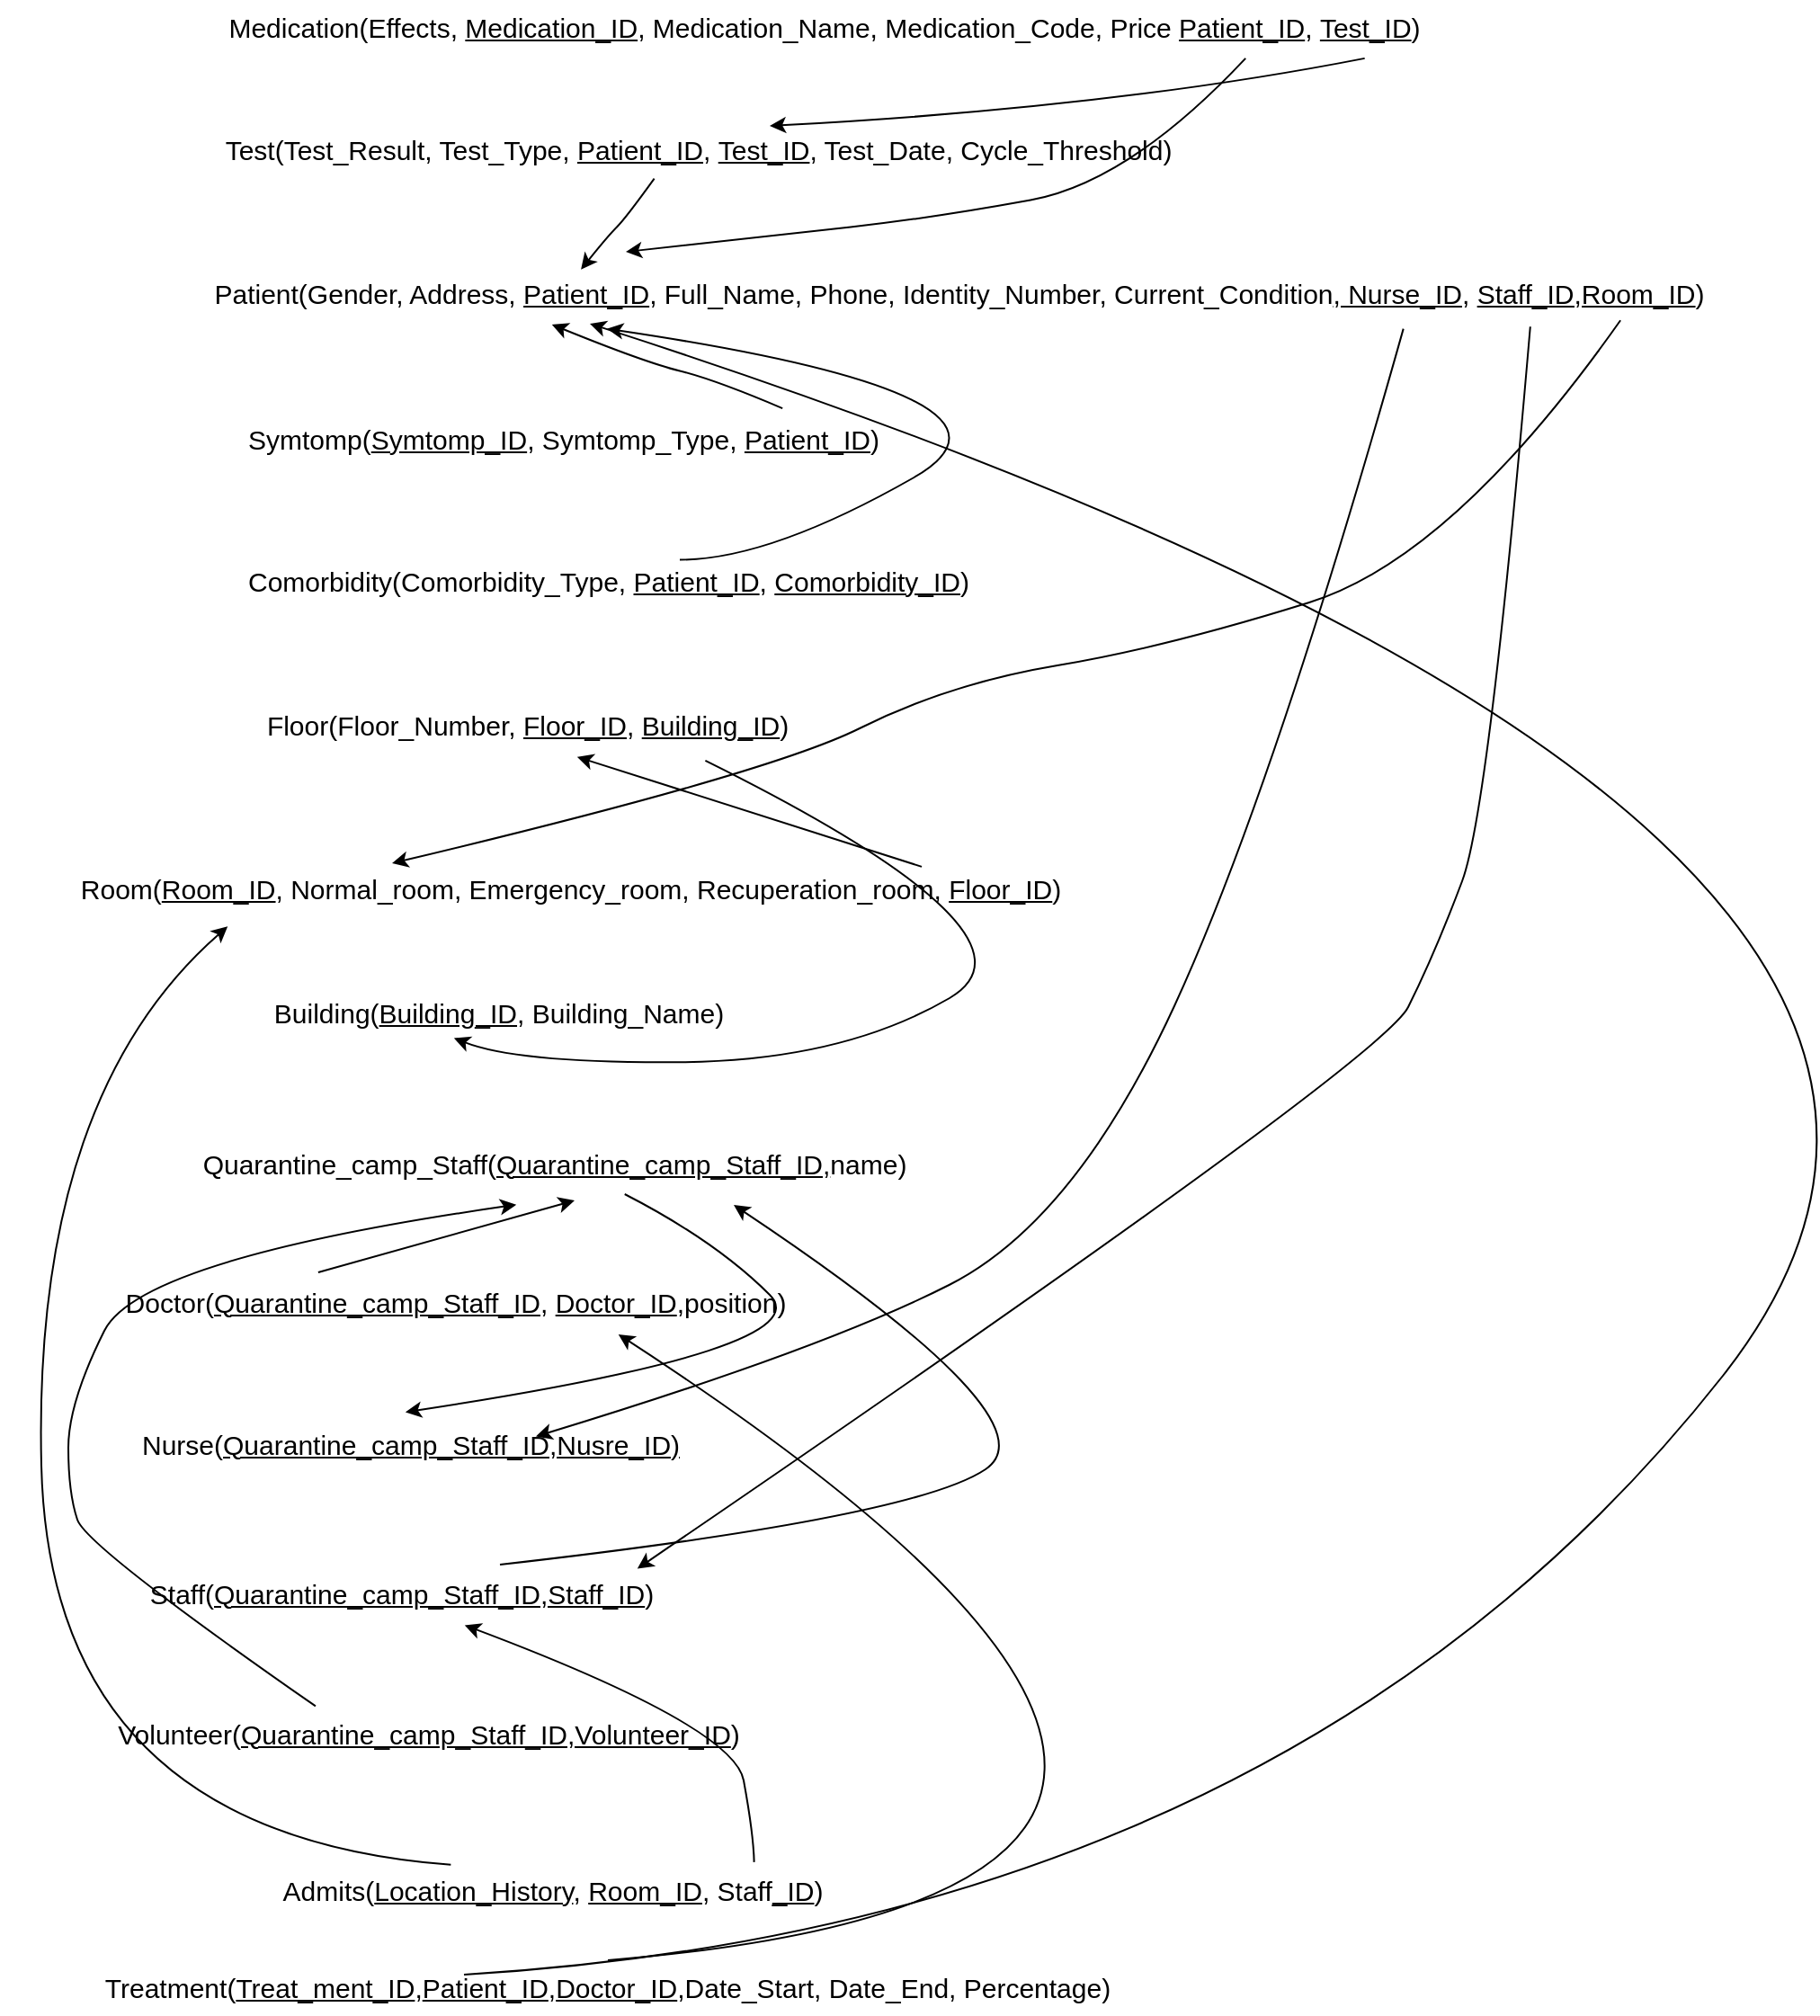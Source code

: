 <mxfile version="21.7.5" type="device">
  <diagram name="Page-1" id="PM_k9yPZKVppZU3X7NkI">
    <mxGraphModel dx="4818" dy="3038" grid="1" gridSize="10" guides="1" tooltips="1" connect="1" arrows="1" fold="1" page="1" pageScale="1" pageWidth="850" pageHeight="1100" math="0" shadow="0">
      <root>
        <mxCell id="0" />
        <mxCell id="1" parent="0" />
        <mxCell id="HAoX9ToE-SmpwodK3Chu-74" value="Patient(Gender, Address, &lt;u style=&quot;font-size: 15px;&quot;&gt;Patient_ID&lt;/u&gt;, Full_Name, Phone, Identity_Number, Current_Condition&lt;u style=&quot;font-size: 15px;&quot;&gt;, Nurse_ID&lt;/u&gt;, &lt;u style=&quot;font-size: 15px;&quot;&gt;Staff_ID,Room_ID&lt;/u&gt;)" style="text;html=1;align=center;verticalAlign=middle;resizable=0;points=[];autosize=1;strokeColor=none;fillColor=none;fontSize=15;" parent="1" vertex="1">
          <mxGeometry x="-2900" y="-1361.75" width="850" height="30" as="geometry" />
        </mxCell>
        <mxCell id="HAoX9ToE-SmpwodK3Chu-75" value="Symtomp(&lt;u style=&quot;font-size: 15px;&quot;&gt;Symtomp_ID&lt;/u&gt;, Symtomp_Type, &lt;u style=&quot;font-size: 15px;&quot;&gt;Patient_ID&lt;/u&gt;)" style="text;html=1;align=center;verticalAlign=middle;resizable=0;points=[];autosize=1;strokeColor=none;fillColor=none;fontSize=15;" parent="1" vertex="1">
          <mxGeometry x="-2880" y="-1280.75" width="370" height="30" as="geometry" />
        </mxCell>
        <mxCell id="HAoX9ToE-SmpwodK3Chu-76" value="Comorbidity(Comorbidity_Type, &lt;u style=&quot;font-size: 15px;&quot;&gt;Patient_ID&lt;/u&gt;, &lt;u style=&quot;font-size: 15px;&quot;&gt;Comorbidity_ID&lt;/u&gt;)" style="text;html=1;align=center;verticalAlign=middle;resizable=0;points=[];autosize=1;strokeColor=none;fillColor=none;fontSize=15;" parent="1" vertex="1">
          <mxGeometry x="-2880" y="-1202.5" width="420" height="30" as="geometry" />
        </mxCell>
        <mxCell id="HAoX9ToE-SmpwodK3Chu-78" value="Floor(Floor_Number, &lt;u style=&quot;font-size: 15px;&quot;&gt;Floor_ID&lt;/u&gt;, &lt;u style=&quot;font-size: 15px;&quot;&gt;Building_ID&lt;/u&gt;)" style="text;html=1;align=center;verticalAlign=middle;resizable=0;points=[];autosize=1;strokeColor=none;fillColor=none;fontSize=15;" parent="1" vertex="1">
          <mxGeometry x="-2870" y="-1122.5" width="310" height="30" as="geometry" />
        </mxCell>
        <mxCell id="HAoX9ToE-SmpwodK3Chu-79" value="Building(&lt;u style=&quot;font-size: 15px;&quot;&gt;Building_ID&lt;/u&gt;, Building_Name)" style="text;html=1;align=center;verticalAlign=middle;resizable=0;points=[];autosize=1;strokeColor=none;fillColor=none;fontSize=15;" parent="1" vertex="1">
          <mxGeometry x="-2866" y="-961.75" width="270" height="30" as="geometry" />
        </mxCell>
        <mxCell id="HAoX9ToE-SmpwodK3Chu-80" value="Quarantine_camp_Staff(&lt;u&gt;Quarantine_camp_Staff_ID,&lt;/u&gt;&lt;span style=&quot;font-size: 15px;&quot;&gt;name&lt;/span&gt;)" style="text;html=1;align=center;verticalAlign=middle;resizable=0;points=[];autosize=1;strokeColor=none;fillColor=none;fontSize=15;" parent="1" vertex="1">
          <mxGeometry x="-2905" y="-877.59" width="410" height="30" as="geometry" />
        </mxCell>
        <mxCell id="HAoX9ToE-SmpwodK3Chu-81" value="Test(Test_Result, Test_Type,&amp;nbsp;&lt;u style=&quot;border-color: var(--border-color); font-size: 15px;&quot;&gt;Patient_ID&lt;/u&gt;&lt;span style=&quot;font-size: 15px;&quot;&gt;,&amp;nbsp;&lt;/span&gt;&lt;u style=&quot;border-color: var(--border-color); font-size: 15px;&quot;&gt;Test_ID&lt;/u&gt;&lt;span style=&quot;font-size: 15px;&quot;&gt;, Test_Date, Cycle_Threshold)&lt;/span&gt;" style="text;html=1;align=center;verticalAlign=middle;resizable=0;points=[];autosize=1;strokeColor=none;fillColor=none;fontSize=15;" parent="1" vertex="1">
          <mxGeometry x="-2895" y="-1441.75" width="550" height="30" as="geometry" />
        </mxCell>
        <mxCell id="HAoX9ToE-SmpwodK3Chu-82" value="Medication(Effects,&amp;nbsp;&lt;u style=&quot;border-color: var(--border-color); font-size: 15px;&quot;&gt;Medication_ID&lt;/u&gt;&lt;span style=&quot;font-size: 15px;&quot;&gt;, Medication_Name, Medication_Code, Price&amp;nbsp;&lt;/span&gt;&lt;u style=&quot;border-color: var(--border-color); font-size: 15px;&quot;&gt;Patient_ID&lt;/u&gt;&lt;span style=&quot;font-size: 15px;&quot;&gt;,&amp;nbsp;&lt;/span&gt;&lt;u style=&quot;border-color: var(--border-color); font-size: 15px;&quot;&gt;Test_ID&lt;/u&gt;&lt;span style=&quot;font-size: 15px;&quot;&gt;)&lt;/span&gt;" style="text;html=1;align=center;verticalAlign=middle;resizable=0;points=[];autosize=1;strokeColor=none;fillColor=none;fontSize=15;" parent="1" vertex="1">
          <mxGeometry x="-2895" y="-1510" width="690" height="30" as="geometry" />
        </mxCell>
        <mxCell id="HAoX9ToE-SmpwodK3Chu-83" value="" style="curved=1;endArrow=classic;html=1;rounded=0;exitX=0.84;exitY=1.081;exitDx=0;exitDy=0;exitPerimeter=0;fontSize=15;" parent="1" source="HAoX9ToE-SmpwodK3Chu-82" edge="1">
          <mxGeometry width="50" height="50" relative="1" as="geometry">
            <mxPoint x="-2507.488" y="-1568.75" as="sourcePoint" />
            <mxPoint x="-2660" y="-1370" as="targetPoint" />
            <Array as="points">
              <mxPoint x="-2380" y="-1408.75" />
              <mxPoint x="-2490" y="-1388.75" />
              <mxPoint x="-2580" y="-1378.75" />
            </Array>
          </mxGeometry>
        </mxCell>
        <mxCell id="HAoX9ToE-SmpwodK3Chu-84" value="" style="curved=1;endArrow=classic;html=1;rounded=0;exitX=0.456;exitY=1.036;exitDx=0;exitDy=0;exitPerimeter=0;fontSize=15;entryX=0.253;entryY=0.054;entryDx=0;entryDy=0;entryPerimeter=0;" parent="1" source="HAoX9ToE-SmpwodK3Chu-81" target="HAoX9ToE-SmpwodK3Chu-74" edge="1">
          <mxGeometry width="50" height="50" relative="1" as="geometry">
            <mxPoint x="-2620" y="-1268.75" as="sourcePoint" />
            <mxPoint x="-2670" y="-1368.75" as="targetPoint" />
            <Array as="points">
              <mxPoint x="-2660" y="-1388.75" />
              <mxPoint x="-2670" y="-1378.75" />
            </Array>
          </mxGeometry>
        </mxCell>
        <mxCell id="HAoX9ToE-SmpwodK3Chu-85" value="" style="curved=1;endArrow=classic;html=1;rounded=0;exitX=0.936;exitY=1.081;exitDx=0;exitDy=0;exitPerimeter=0;fontSize=15;" parent="1" source="HAoX9ToE-SmpwodK3Chu-82" edge="1">
          <mxGeometry width="50" height="50" relative="1" as="geometry">
            <mxPoint x="-2380" y="-1398.75" as="sourcePoint" />
            <mxPoint x="-2580" y="-1440" as="targetPoint" />
            <Array as="points">
              <mxPoint x="-2390" y="-1450" />
            </Array>
          </mxGeometry>
        </mxCell>
        <mxCell id="HAoX9ToE-SmpwodK3Chu-87" value="" style="curved=1;endArrow=classic;html=1;rounded=0;exitX=0.83;exitY=-0.073;exitDx=0;exitDy=0;exitPerimeter=0;fontSize=15;entryX=0.234;entryY=1.074;entryDx=0;entryDy=0;entryPerimeter=0;" parent="1" source="HAoX9ToE-SmpwodK3Chu-75" target="HAoX9ToE-SmpwodK3Chu-74" edge="1">
          <mxGeometry width="50" height="50" relative="1" as="geometry">
            <mxPoint x="-2650" y="-1258.75" as="sourcePoint" />
            <mxPoint x="-2650" y="-1328.75" as="targetPoint" />
            <Array as="points">
              <mxPoint x="-2610" y="-1298.75" />
              <mxPoint x="-2650" y="-1308.75" />
            </Array>
          </mxGeometry>
        </mxCell>
        <mxCell id="HAoX9ToE-SmpwodK3Chu-88" value="" style="curved=1;endArrow=classic;html=1;rounded=0;fontSize=15;entryX=0.27;entryY=1.152;entryDx=0;entryDy=0;entryPerimeter=0;" parent="1" target="HAoX9ToE-SmpwodK3Chu-74" edge="1">
          <mxGeometry width="50" height="50" relative="1" as="geometry">
            <mxPoint x="-2630" y="-1198.75" as="sourcePoint" />
            <mxPoint x="-2630" y="-1328.75" as="targetPoint" />
            <Array as="points">
              <mxPoint x="-2580" y="-1198.75" />
              <mxPoint x="-2420" y="-1290" />
            </Array>
          </mxGeometry>
        </mxCell>
        <mxCell id="HAoX9ToE-SmpwodK3Chu-89" value="" style="curved=1;endArrow=classic;html=1;rounded=0;entryX=0.409;entryY=0.966;entryDx=0;entryDy=0;entryPerimeter=0;exitX=0.82;exitY=1.182;exitDx=0;exitDy=0;exitPerimeter=0;fontSize=15;" parent="1" source="HAoX9ToE-SmpwodK3Chu-78" target="HAoX9ToE-SmpwodK3Chu-79" edge="1">
          <mxGeometry width="50" height="50" relative="1" as="geometry">
            <mxPoint x="-2780" y="-868.75" as="sourcePoint" />
            <mxPoint x="-2730" y="-918.75" as="targetPoint" />
            <Array as="points">
              <mxPoint x="-2420" y="-990" />
              <mxPoint x="-2540" y="-920" />
              <mxPoint x="-2720" y="-918.75" />
            </Array>
          </mxGeometry>
        </mxCell>
        <mxCell id="HAoX9ToE-SmpwodK3Chu-90" value="" style="curved=1;endArrow=classic;html=1;rounded=0;entryX=0.59;entryY=1.112;entryDx=0;entryDy=0;entryPerimeter=0;exitX=0.843;exitY=0.089;exitDx=0;exitDy=0;exitPerimeter=0;fontSize=15;" parent="1" source="HAoX9ToE-SmpwodK3Chu-100" target="HAoX9ToE-SmpwodK3Chu-78" edge="1">
          <mxGeometry width="50" height="50" relative="1" as="geometry">
            <mxPoint x="-2642.24" y="-1043.726" as="sourcePoint" />
            <mxPoint x="-2560" y="-1018.75" as="targetPoint" />
            <Array as="points" />
          </mxGeometry>
        </mxCell>
        <mxCell id="HAoX9ToE-SmpwodK3Chu-91" value="" style="curved=1;endArrow=classic;html=1;rounded=0;fontSize=15;exitX=0.791;exitY=1.152;exitDx=0;exitDy=0;exitPerimeter=0;" parent="1" source="HAoX9ToE-SmpwodK3Chu-74" edge="1">
          <mxGeometry width="50" height="50" relative="1" as="geometry">
            <mxPoint x="-2240" y="-1310" as="sourcePoint" />
            <mxPoint x="-2710" y="-711.25" as="targetPoint" />
            <Array as="points">
              <mxPoint x="-2300" y="-1070" />
              <mxPoint x="-2410" y="-831.25" />
              <mxPoint x="-2550" y="-760" />
            </Array>
          </mxGeometry>
        </mxCell>
        <mxCell id="HAoX9ToE-SmpwodK3Chu-92" value="Doctor(&lt;u style=&quot;border-color: var(--border-color);&quot;&gt;Quarantine_camp_Staff_ID&lt;/u&gt;, &lt;u&gt;Doctor_ID&lt;/u&gt;,&lt;span style=&quot;font-size: 15px;&quot;&gt;position&lt;/span&gt;)" style="text;html=1;align=center;verticalAlign=middle;resizable=0;points=[];autosize=1;strokeColor=none;fillColor=none;fontSize=15;" parent="1" vertex="1">
          <mxGeometry x="-2950" y="-800.75" width="390" height="30" as="geometry" />
        </mxCell>
        <mxCell id="HAoX9ToE-SmpwodK3Chu-93" value="Nurse(&lt;u style=&quot;border-color: var(--border-color);&quot;&gt;Quarantine_camp_Staff_ID,Nusre_ID)&lt;/u&gt;" style="text;html=1;align=center;verticalAlign=middle;resizable=0;points=[];autosize=1;strokeColor=none;fillColor=none;fontSize=15;" parent="1" vertex="1">
          <mxGeometry x="-2940" y="-721.75" width="320" height="30" as="geometry" />
        </mxCell>
        <mxCell id="HAoX9ToE-SmpwodK3Chu-94" value="Staff(&lt;u style=&quot;border-color: var(--border-color);&quot;&gt;Quarantine_camp_Staff_ID,Staff_ID&lt;/u&gt;)" style="text;html=1;align=center;verticalAlign=middle;resizable=0;points=[];autosize=1;strokeColor=none;fillColor=none;fontSize=15;" parent="1" vertex="1">
          <mxGeometry x="-2935" y="-638.75" width="300" height="30" as="geometry" />
        </mxCell>
        <mxCell id="HAoX9ToE-SmpwodK3Chu-95" value="Volunteer(&lt;u style=&quot;border-color: var(--border-color);&quot;&gt;Quarantine_camp_Staff_ID,Volunteer_ID&lt;/u&gt;)" style="text;html=1;align=center;verticalAlign=middle;resizable=0;points=[];autosize=1;strokeColor=none;fillColor=none;fontSize=15;" parent="1" vertex="1">
          <mxGeometry x="-2955" y="-561.25" width="370" height="30" as="geometry" />
        </mxCell>
        <mxCell id="HAoX9ToE-SmpwodK3Chu-96" value="" style="curved=1;endArrow=classic;html=1;rounded=0;exitX=0.874;exitY=1.113;exitDx=0;exitDy=0;exitPerimeter=0;entryX=0.938;entryY=0.033;entryDx=0;entryDy=0;entryPerimeter=0;fontSize=15;" parent="1" source="HAoX9ToE-SmpwodK3Chu-74" target="HAoX9ToE-SmpwodK3Chu-94" edge="1">
          <mxGeometry width="50" height="50" relative="1" as="geometry">
            <mxPoint x="-2240" y="-1068.75" as="sourcePoint" />
            <mxPoint x="-2190" y="-1118.75" as="targetPoint" />
            <Array as="points">
              <mxPoint x="-2180" y="-1060" />
              <mxPoint x="-2210" y="-980" />
              <mxPoint x="-2240" y="-920" />
            </Array>
          </mxGeometry>
        </mxCell>
        <mxCell id="HAoX9ToE-SmpwodK3Chu-100" value="Room(&lt;u style=&quot;font-size: 15px;&quot;&gt;Room_ID&lt;/u&gt;,&amp;nbsp;Normal_room,&amp;nbsp;Emergency_room,&amp;nbsp;Recuperation_room, &lt;u style=&quot;font-size: 15px;&quot;&gt;Floor_ID&lt;/u&gt;)" style="text;html=1;align=center;verticalAlign=middle;resizable=0;points=[];autosize=1;strokeColor=none;fillColor=none;fontSize=15;" parent="1" vertex="1">
          <mxGeometry x="-2976" y="-1030.75" width="570" height="30" as="geometry" />
        </mxCell>
        <mxCell id="HAoX9ToE-SmpwodK3Chu-103" value="Admits(&lt;u style=&quot;font-size: 15px;&quot;&gt;Location_History&lt;/u&gt;, &lt;u style=&quot;font-size: 15px;&quot;&gt;Room_ID&lt;/u&gt;, Staff&lt;u style=&quot;font-size: 15px;&quot;&gt;_ID&lt;/u&gt;)" style="text;html=1;align=center;verticalAlign=middle;resizable=0;points=[];autosize=1;strokeColor=none;fillColor=none;fontSize=15;" parent="1" vertex="1">
          <mxGeometry x="-2861" y="-474" width="320" height="30" as="geometry" />
        </mxCell>
        <mxCell id="HAoX9ToE-SmpwodK3Chu-104" value="" style="curved=1;endArrow=classic;html=1;rounded=0;entryX=0.618;entryY=1.082;entryDx=0;entryDy=0;entryPerimeter=0;exitX=0.851;exitY=-0.019;exitDx=0;exitDy=0;exitPerimeter=0;fontSize=15;" parent="1" source="HAoX9ToE-SmpwodK3Chu-103" target="HAoX9ToE-SmpwodK3Chu-94" edge="1">
          <mxGeometry width="50" height="50" relative="1" as="geometry">
            <mxPoint x="-2651" y="-482" as="sourcePoint" />
            <mxPoint x="-2754" y="-517" as="targetPoint" />
            <Array as="points">
              <mxPoint x="-2589" y="-490" />
              <mxPoint x="-2600" y="-550" />
            </Array>
          </mxGeometry>
        </mxCell>
        <mxCell id="HAoX9ToE-SmpwodK3Chu-105" value="" style="curved=1;endArrow=classic;html=1;rounded=0;entryX=0.166;entryY=1.196;entryDx=0;entryDy=0;entryPerimeter=0;fontSize=15;exitX=0.324;exitY=0.031;exitDx=0;exitDy=0;exitPerimeter=0;" parent="1" source="HAoX9ToE-SmpwodK3Chu-103" target="HAoX9ToE-SmpwodK3Chu-100" edge="1">
          <mxGeometry width="50" height="50" relative="1" as="geometry">
            <mxPoint x="-2760" y="-480" as="sourcePoint" />
            <mxPoint x="-2930" y="-590" as="targetPoint" />
            <Array as="points">
              <mxPoint x="-2980" y="-490" />
              <mxPoint x="-2990" y="-900" />
            </Array>
          </mxGeometry>
        </mxCell>
        <mxCell id="DJL2oZzHAthkPE1HrKuX-2" value="" style="curved=1;endArrow=classic;html=1;rounded=0;exitX=0.933;exitY=0.996;exitDx=0;exitDy=0;exitPerimeter=0;fontSize=15;" parent="1" source="HAoX9ToE-SmpwodK3Chu-74" edge="1">
          <mxGeometry width="50" height="50" relative="1" as="geometry">
            <mxPoint x="-2090.97" y="-1317.82" as="sourcePoint" />
            <mxPoint x="-2790" y="-1030" as="targetPoint" />
            <Array as="points">
              <mxPoint x="-2200" y="-1200" />
              <mxPoint x="-2360" y="-1150" />
              <mxPoint x="-2480" y="-1130" />
              <mxPoint x="-2580" y="-1080" />
            </Array>
          </mxGeometry>
        </mxCell>
        <mxCell id="DJL2oZzHAthkPE1HrKuX-9" value="" style="endArrow=none;html=1;rounded=0;exitX=0.528;exitY=1.171;exitDx=0;exitDy=0;exitPerimeter=0;entryX=0.305;entryY=-0.057;entryDx=0;entryDy=0;entryPerimeter=0;endFill=0;startArrow=classic;startFill=1;" parent="1" source="HAoX9ToE-SmpwodK3Chu-80" target="HAoX9ToE-SmpwodK3Chu-92" edge="1">
          <mxGeometry width="50" height="50" relative="1" as="geometry">
            <mxPoint x="-2350" y="-700" as="sourcePoint" />
            <mxPoint x="-2830" y="-750" as="targetPoint" />
          </mxGeometry>
        </mxCell>
        <mxCell id="DJL2oZzHAthkPE1HrKuX-10" value="" style="endArrow=classic;html=1;entryX=0.492;entryY=-0.102;entryDx=0;entryDy=0;entryPerimeter=0;exitX=0.596;exitY=1.053;exitDx=0;exitDy=0;exitPerimeter=0;curved=1;" parent="1" source="HAoX9ToE-SmpwodK3Chu-80" target="HAoX9ToE-SmpwodK3Chu-93" edge="1">
          <mxGeometry width="50" height="50" relative="1" as="geometry">
            <mxPoint x="-2670" y="-830" as="sourcePoint" />
            <mxPoint x="-2807" y="-792" as="targetPoint" />
            <Array as="points">
              <mxPoint x="-2610" y="-820" />
              <mxPoint x="-2550" y="-760" />
            </Array>
          </mxGeometry>
        </mxCell>
        <mxCell id="DJL2oZzHAthkPE1HrKuX-11" value="" style="endArrow=none;html=1;curved=1;startArrow=classic;startFill=1;endFill=0;" parent="1" edge="1">
          <mxGeometry width="50" height="50" relative="1" as="geometry">
            <mxPoint x="-2600" y="-840" as="sourcePoint" />
            <mxPoint x="-2730" y="-640" as="targetPoint" />
            <Array as="points">
              <mxPoint x="-2420" y="-720" />
              <mxPoint x="-2500" y="-666" />
            </Array>
          </mxGeometry>
        </mxCell>
        <mxCell id="DJL2oZzHAthkPE1HrKuX-12" value="" style="endArrow=none;html=1;curved=1;entryX=0.331;entryY=-0.001;entryDx=0;entryDy=0;entryPerimeter=0;endFill=0;startArrow=classic;startFill=1;exitX=0.449;exitY=1.249;exitDx=0;exitDy=0;exitPerimeter=0;" parent="1" source="HAoX9ToE-SmpwodK3Chu-80" target="HAoX9ToE-SmpwodK3Chu-95" edge="1">
          <mxGeometry width="50" height="50" relative="1" as="geometry">
            <mxPoint x="-2760" y="-840" as="sourcePoint" />
            <mxPoint x="-3110" y="-647.59" as="targetPoint" />
            <Array as="points">
              <mxPoint x="-2930" y="-810" />
              <mxPoint x="-2970" y="-730" />
              <mxPoint x="-2970" y="-680" />
              <mxPoint x="-2960" y="-650" />
            </Array>
          </mxGeometry>
        </mxCell>
        <mxCell id="aAnIWq5b5kMknecwY5DG-1" value="&lt;font style=&quot;font-size: 15px;&quot;&gt;Treatment(&lt;font style=&quot;font-size: 15px;&quot;&gt;&lt;u&gt;Treat_ment_ID&lt;/u&gt;,&lt;u&gt;Patient_ID&lt;/u&gt;,&lt;u&gt;Doctor_ID&lt;/u&gt;&lt;/font&gt;,Date_Start, Date_End, Percentage)&lt;/font&gt;" style="text;html=1;strokeColor=none;fillColor=none;align=center;verticalAlign=middle;whiteSpace=wrap;rounded=0;" vertex="1" parent="1">
          <mxGeometry x="-3008" y="-420" width="676" height="30" as="geometry" />
        </mxCell>
        <mxCell id="aAnIWq5b5kMknecwY5DG-3" value="" style="endArrow=classic;html=1;exitX=0.5;exitY=0;exitDx=0;exitDy=0;entryX=0.733;entryY=1.092;entryDx=0;entryDy=0;entryPerimeter=0;curved=1;" edge="1" parent="1" source="aAnIWq5b5kMknecwY5DG-1" target="HAoX9ToE-SmpwodK3Chu-92">
          <mxGeometry width="50" height="50" relative="1" as="geometry">
            <mxPoint x="-2350" y="-521.25" as="sourcePoint" />
            <mxPoint x="-2300" y="-571.25" as="targetPoint" />
            <Array as="points">
              <mxPoint x="-2190" y="-460" />
            </Array>
          </mxGeometry>
        </mxCell>
        <mxCell id="aAnIWq5b5kMknecwY5DG-4" value="" style="endArrow=classic;html=1;exitX=0.5;exitY=0;exitDx=0;exitDy=0;curved=1;" edge="1" parent="1">
          <mxGeometry width="50" height="50" relative="1" as="geometry">
            <mxPoint x="-2750" y="-412" as="sourcePoint" />
            <mxPoint x="-2680" y="-1330" as="targetPoint" />
            <Array as="points">
              <mxPoint x="-2290" y="-440" />
              <mxPoint x="-1810" y="-1050" />
            </Array>
          </mxGeometry>
        </mxCell>
      </root>
    </mxGraphModel>
  </diagram>
</mxfile>
